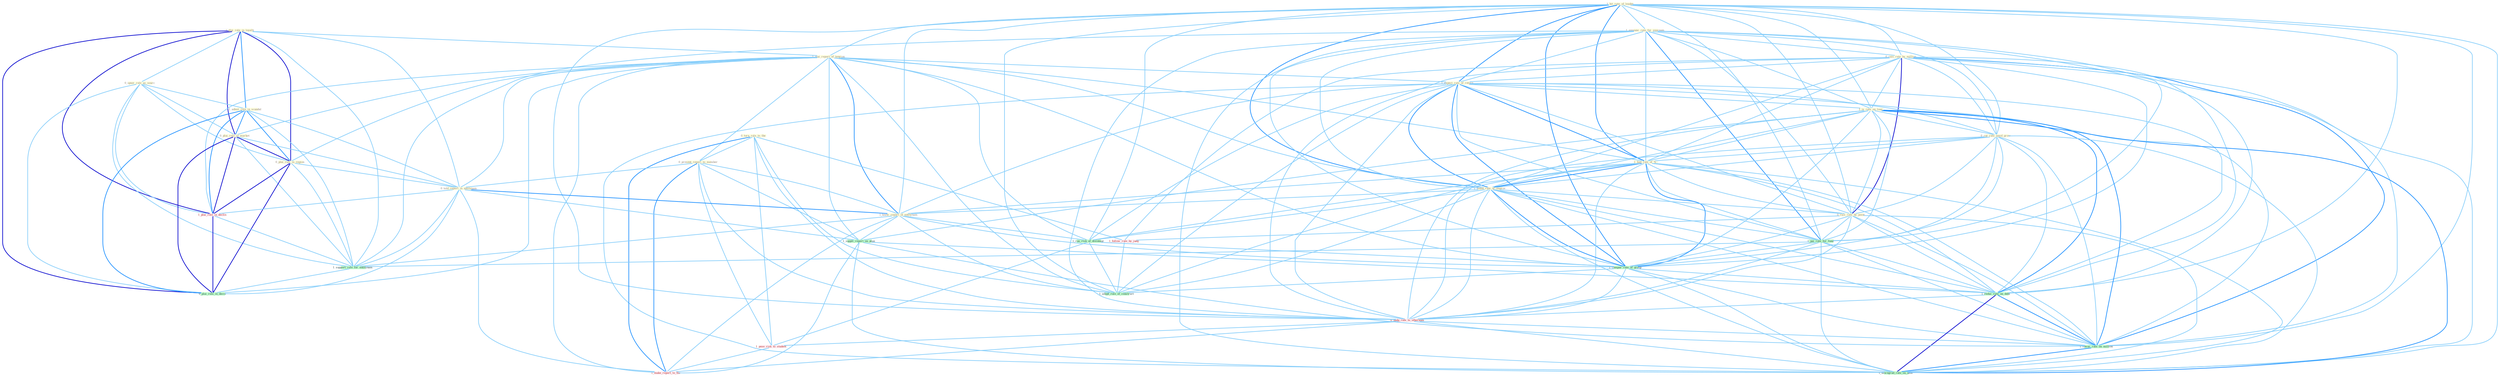 Graph G{ 
    node
    [shape=polygon,style=filled,width=.5,height=.06,color="#BDFCC9",fixedsize=true,fontsize=4,
    fontcolor="#2f4f4f"];
    {node
    [color="#ffffe0", fontcolor="#8b7d6b"] "1_plai_role_in_loyalti " "1_hit_rate_of_leader " "1_announc_rate_for_yearnum " "0_rais_rate_by_million " "0_ignor_role_as_sourc " "1_plai_report_of_tension " "1_expect_rate_of_return " "1_admit_role_in_scandal " "0_turn_rule_to_the " "1_is_rate_on_loan " "0_cut_rate_amid_grow " "0_plai_role_in_market " "0_plai_role_in_region " "0_present_report_to_member " "0_told_report_in_entitynam " "1_had_rate_of_% " "1_found_rate_of_improv " "0_rais_rate_by_point " "1_know_report_of_entitynam "}
{node [color="#fff0f5", fontcolor="#b22222"] "1_plai_role_in_declin " "1_follow_rule_by_judg " "0_nudg_rate_to_othernum " "1_pose_risk_to_student " "1_make_report_to_the "}
edge [color="#B0E2FF"];

	"1_plai_role_in_loyalti " -- "0_ignor_role_as_sourc " [w="1", color="#87cefa" ];
	"1_plai_role_in_loyalti " -- "1_plai_report_of_tension " [w="1", color="#87cefa" ];
	"1_plai_role_in_loyalti " -- "1_admit_role_in_scandal " [w="2", color="#1e90ff" , len=0.8];
	"1_plai_role_in_loyalti " -- "0_plai_role_in_market " [w="3", color="#0000cd" , len=0.6];
	"1_plai_role_in_loyalti " -- "0_plai_role_in_region " [w="3", color="#0000cd" , len=0.6];
	"1_plai_role_in_loyalti " -- "0_told_report_in_entitynam " [w="1", color="#87cefa" ];
	"1_plai_role_in_loyalti " -- "1_plai_role_in_declin " [w="3", color="#0000cd" , len=0.6];
	"1_plai_role_in_loyalti " -- "1_support_role_for_entitynam " [w="1", color="#87cefa" ];
	"1_plai_role_in_loyalti " -- "0_plai_role_in_decis " [w="3", color="#0000cd" , len=0.6];
	"1_hit_rate_of_leader " -- "1_announc_rate_for_yearnum " [w="1", color="#87cefa" ];
	"1_hit_rate_of_leader " -- "0_rais_rate_by_million " [w="1", color="#87cefa" ];
	"1_hit_rate_of_leader " -- "1_plai_report_of_tension " [w="1", color="#87cefa" ];
	"1_hit_rate_of_leader " -- "1_expect_rate_of_return " [w="2", color="#1e90ff" , len=0.8];
	"1_hit_rate_of_leader " -- "1_is_rate_on_loan " [w="1", color="#87cefa" ];
	"1_hit_rate_of_leader " -- "0_cut_rate_amid_grow " [w="1", color="#87cefa" ];
	"1_hit_rate_of_leader " -- "1_had_rate_of_% " [w="2", color="#1e90ff" , len=0.8];
	"1_hit_rate_of_leader " -- "1_found_rate_of_improv " [w="2", color="#1e90ff" , len=0.8];
	"1_hit_rate_of_leader " -- "0_rais_rate_by_point " [w="1", color="#87cefa" ];
	"1_hit_rate_of_leader " -- "1_know_report_of_entitynam " [w="1", color="#87cefa" ];
	"1_hit_rate_of_leader " -- "1_run_risk_of_disintegr " [w="1", color="#87cefa" ];
	"1_hit_rate_of_leader " -- "1_pai_rate_for_fund " [w="1", color="#87cefa" ];
	"1_hit_rate_of_leader " -- "1_compar_rate_of_group " [w="2", color="#1e90ff" , len=0.8];
	"1_hit_rate_of_leader " -- "1_reduc_rate_on_debt " [w="1", color="#87cefa" ];
	"1_hit_rate_of_leader " -- "0_nudg_rate_to_othernum " [w="1", color="#87cefa" ];
	"1_hit_rate_of_leader " -- "1_adopt_rule_of_construct " [w="1", color="#87cefa" ];
	"1_hit_rate_of_leader " -- "1_lower_rate_on_million " [w="1", color="#87cefa" ];
	"1_hit_rate_of_leader " -- "1_downgrad_rate_on_debt " [w="1", color="#87cefa" ];
	"1_announc_rate_for_yearnum " -- "0_rais_rate_by_million " [w="1", color="#87cefa" ];
	"1_announc_rate_for_yearnum " -- "1_expect_rate_of_return " [w="1", color="#87cefa" ];
	"1_announc_rate_for_yearnum " -- "1_is_rate_on_loan " [w="1", color="#87cefa" ];
	"1_announc_rate_for_yearnum " -- "0_cut_rate_amid_grow " [w="1", color="#87cefa" ];
	"1_announc_rate_for_yearnum " -- "1_had_rate_of_% " [w="1", color="#87cefa" ];
	"1_announc_rate_for_yearnum " -- "1_found_rate_of_improv " [w="1", color="#87cefa" ];
	"1_announc_rate_for_yearnum " -- "0_rais_rate_by_point " [w="1", color="#87cefa" ];
	"1_announc_rate_for_yearnum " -- "1_pai_rate_for_fund " [w="2", color="#1e90ff" , len=0.8];
	"1_announc_rate_for_yearnum " -- "1_compar_rate_of_group " [w="1", color="#87cefa" ];
	"1_announc_rate_for_yearnum " -- "1_reduc_rate_on_debt " [w="1", color="#87cefa" ];
	"1_announc_rate_for_yearnum " -- "0_nudg_rate_to_othernum " [w="1", color="#87cefa" ];
	"1_announc_rate_for_yearnum " -- "1_support_role_for_entitynam " [w="1", color="#87cefa" ];
	"1_announc_rate_for_yearnum " -- "1_lower_rate_on_million " [w="1", color="#87cefa" ];
	"1_announc_rate_for_yearnum " -- "1_downgrad_rate_on_debt " [w="1", color="#87cefa" ];
	"0_rais_rate_by_million " -- "1_expect_rate_of_return " [w="1", color="#87cefa" ];
	"0_rais_rate_by_million " -- "1_is_rate_on_loan " [w="1", color="#87cefa" ];
	"0_rais_rate_by_million " -- "0_cut_rate_amid_grow " [w="1", color="#87cefa" ];
	"0_rais_rate_by_million " -- "1_had_rate_of_% " [w="1", color="#87cefa" ];
	"0_rais_rate_by_million " -- "1_found_rate_of_improv " [w="1", color="#87cefa" ];
	"0_rais_rate_by_million " -- "0_rais_rate_by_point " [w="3", color="#0000cd" , len=0.6];
	"0_rais_rate_by_million " -- "1_pai_rate_for_fund " [w="1", color="#87cefa" ];
	"0_rais_rate_by_million " -- "1_follow_rule_by_judg " [w="1", color="#87cefa" ];
	"0_rais_rate_by_million " -- "1_compar_rate_of_group " [w="1", color="#87cefa" ];
	"0_rais_rate_by_million " -- "1_reduc_rate_on_debt " [w="1", color="#87cefa" ];
	"0_rais_rate_by_million " -- "0_nudg_rate_to_othernum " [w="1", color="#87cefa" ];
	"0_rais_rate_by_million " -- "1_lower_rate_on_million " [w="2", color="#1e90ff" , len=0.8];
	"0_rais_rate_by_million " -- "1_downgrad_rate_on_debt " [w="1", color="#87cefa" ];
	"0_ignor_role_as_sourc " -- "1_admit_role_in_scandal " [w="1", color="#87cefa" ];
	"0_ignor_role_as_sourc " -- "0_plai_role_in_market " [w="1", color="#87cefa" ];
	"0_ignor_role_as_sourc " -- "0_plai_role_in_region " [w="1", color="#87cefa" ];
	"0_ignor_role_as_sourc " -- "1_plai_role_in_declin " [w="1", color="#87cefa" ];
	"0_ignor_role_as_sourc " -- "1_support_role_for_entitynam " [w="1", color="#87cefa" ];
	"0_ignor_role_as_sourc " -- "0_plai_role_in_decis " [w="1", color="#87cefa" ];
	"1_plai_report_of_tension " -- "1_expect_rate_of_return " [w="1", color="#87cefa" ];
	"1_plai_report_of_tension " -- "0_plai_role_in_market " [w="1", color="#87cefa" ];
	"1_plai_report_of_tension " -- "0_plai_role_in_region " [w="1", color="#87cefa" ];
	"1_plai_report_of_tension " -- "0_present_report_to_member " [w="1", color="#87cefa" ];
	"1_plai_report_of_tension " -- "0_told_report_in_entitynam " [w="1", color="#87cefa" ];
	"1_plai_report_of_tension " -- "1_had_rate_of_% " [w="1", color="#87cefa" ];
	"1_plai_report_of_tension " -- "1_found_rate_of_improv " [w="1", color="#87cefa" ];
	"1_plai_report_of_tension " -- "1_know_report_of_entitynam " [w="2", color="#1e90ff" , len=0.8];
	"1_plai_report_of_tension " -- "1_run_risk_of_disintegr " [w="1", color="#87cefa" ];
	"1_plai_report_of_tension " -- "1_plai_role_in_declin " [w="1", color="#87cefa" ];
	"1_plai_report_of_tension " -- "1_suppli_report_on_plan " [w="1", color="#87cefa" ];
	"1_plai_report_of_tension " -- "1_compar_rate_of_group " [w="1", color="#87cefa" ];
	"1_plai_report_of_tension " -- "0_plai_role_in_decis " [w="1", color="#87cefa" ];
	"1_plai_report_of_tension " -- "1_adopt_rule_of_construct " [w="1", color="#87cefa" ];
	"1_plai_report_of_tension " -- "1_make_report_to_the " [w="1", color="#87cefa" ];
	"1_expect_rate_of_return " -- "1_is_rate_on_loan " [w="1", color="#87cefa" ];
	"1_expect_rate_of_return " -- "0_cut_rate_amid_grow " [w="1", color="#87cefa" ];
	"1_expect_rate_of_return " -- "1_had_rate_of_% " [w="2", color="#1e90ff" , len=0.8];
	"1_expect_rate_of_return " -- "1_found_rate_of_improv " [w="2", color="#1e90ff" , len=0.8];
	"1_expect_rate_of_return " -- "0_rais_rate_by_point " [w="1", color="#87cefa" ];
	"1_expect_rate_of_return " -- "1_know_report_of_entitynam " [w="1", color="#87cefa" ];
	"1_expect_rate_of_return " -- "1_run_risk_of_disintegr " [w="1", color="#87cefa" ];
	"1_expect_rate_of_return " -- "1_pai_rate_for_fund " [w="1", color="#87cefa" ];
	"1_expect_rate_of_return " -- "1_compar_rate_of_group " [w="2", color="#1e90ff" , len=0.8];
	"1_expect_rate_of_return " -- "1_reduc_rate_on_debt " [w="1", color="#87cefa" ];
	"1_expect_rate_of_return " -- "0_nudg_rate_to_othernum " [w="1", color="#87cefa" ];
	"1_expect_rate_of_return " -- "1_adopt_rule_of_construct " [w="1", color="#87cefa" ];
	"1_expect_rate_of_return " -- "1_lower_rate_on_million " [w="1", color="#87cefa" ];
	"1_expect_rate_of_return " -- "1_downgrad_rate_on_debt " [w="1", color="#87cefa" ];
	"1_admit_role_in_scandal " -- "0_plai_role_in_market " [w="2", color="#1e90ff" , len=0.8];
	"1_admit_role_in_scandal " -- "0_plai_role_in_region " [w="2", color="#1e90ff" , len=0.8];
	"1_admit_role_in_scandal " -- "0_told_report_in_entitynam " [w="1", color="#87cefa" ];
	"1_admit_role_in_scandal " -- "1_plai_role_in_declin " [w="2", color="#1e90ff" , len=0.8];
	"1_admit_role_in_scandal " -- "1_support_role_for_entitynam " [w="1", color="#87cefa" ];
	"1_admit_role_in_scandal " -- "0_plai_role_in_decis " [w="2", color="#1e90ff" , len=0.8];
	"0_turn_rule_to_the " -- "0_present_report_to_member " [w="1", color="#87cefa" ];
	"0_turn_rule_to_the " -- "1_follow_rule_by_judg " [w="1", color="#87cefa" ];
	"0_turn_rule_to_the " -- "0_nudg_rate_to_othernum " [w="1", color="#87cefa" ];
	"0_turn_rule_to_the " -- "1_pose_risk_to_student " [w="1", color="#87cefa" ];
	"0_turn_rule_to_the " -- "1_adopt_rule_of_construct " [w="1", color="#87cefa" ];
	"0_turn_rule_to_the " -- "1_make_report_to_the " [w="2", color="#1e90ff" , len=0.8];
	"1_is_rate_on_loan " -- "0_cut_rate_amid_grow " [w="1", color="#87cefa" ];
	"1_is_rate_on_loan " -- "1_had_rate_of_% " [w="1", color="#87cefa" ];
	"1_is_rate_on_loan " -- "1_found_rate_of_improv " [w="1", color="#87cefa" ];
	"1_is_rate_on_loan " -- "0_rais_rate_by_point " [w="1", color="#87cefa" ];
	"1_is_rate_on_loan " -- "1_suppli_report_on_plan " [w="1", color="#87cefa" ];
	"1_is_rate_on_loan " -- "1_pai_rate_for_fund " [w="1", color="#87cefa" ];
	"1_is_rate_on_loan " -- "1_compar_rate_of_group " [w="1", color="#87cefa" ];
	"1_is_rate_on_loan " -- "1_reduc_rate_on_debt " [w="2", color="#1e90ff" , len=0.8];
	"1_is_rate_on_loan " -- "0_nudg_rate_to_othernum " [w="1", color="#87cefa" ];
	"1_is_rate_on_loan " -- "1_lower_rate_on_million " [w="2", color="#1e90ff" , len=0.8];
	"1_is_rate_on_loan " -- "1_downgrad_rate_on_debt " [w="2", color="#1e90ff" , len=0.8];
	"0_cut_rate_amid_grow " -- "1_had_rate_of_% " [w="1", color="#87cefa" ];
	"0_cut_rate_amid_grow " -- "1_found_rate_of_improv " [w="1", color="#87cefa" ];
	"0_cut_rate_amid_grow " -- "0_rais_rate_by_point " [w="1", color="#87cefa" ];
	"0_cut_rate_amid_grow " -- "1_pai_rate_for_fund " [w="1", color="#87cefa" ];
	"0_cut_rate_amid_grow " -- "1_compar_rate_of_group " [w="1", color="#87cefa" ];
	"0_cut_rate_amid_grow " -- "1_reduc_rate_on_debt " [w="1", color="#87cefa" ];
	"0_cut_rate_amid_grow " -- "0_nudg_rate_to_othernum " [w="1", color="#87cefa" ];
	"0_cut_rate_amid_grow " -- "1_lower_rate_on_million " [w="1", color="#87cefa" ];
	"0_cut_rate_amid_grow " -- "1_downgrad_rate_on_debt " [w="1", color="#87cefa" ];
	"0_plai_role_in_market " -- "0_plai_role_in_region " [w="3", color="#0000cd" , len=0.6];
	"0_plai_role_in_market " -- "0_told_report_in_entitynam " [w="1", color="#87cefa" ];
	"0_plai_role_in_market " -- "1_plai_role_in_declin " [w="3", color="#0000cd" , len=0.6];
	"0_plai_role_in_market " -- "1_support_role_for_entitynam " [w="1", color="#87cefa" ];
	"0_plai_role_in_market " -- "0_plai_role_in_decis " [w="3", color="#0000cd" , len=0.6];
	"0_plai_role_in_region " -- "0_told_report_in_entitynam " [w="1", color="#87cefa" ];
	"0_plai_role_in_region " -- "1_plai_role_in_declin " [w="3", color="#0000cd" , len=0.6];
	"0_plai_role_in_region " -- "1_support_role_for_entitynam " [w="1", color="#87cefa" ];
	"0_plai_role_in_region " -- "0_plai_role_in_decis " [w="3", color="#0000cd" , len=0.6];
	"0_present_report_to_member " -- "0_told_report_in_entitynam " [w="1", color="#87cefa" ];
	"0_present_report_to_member " -- "1_know_report_of_entitynam " [w="1", color="#87cefa" ];
	"0_present_report_to_member " -- "1_suppli_report_on_plan " [w="1", color="#87cefa" ];
	"0_present_report_to_member " -- "0_nudg_rate_to_othernum " [w="1", color="#87cefa" ];
	"0_present_report_to_member " -- "1_pose_risk_to_student " [w="1", color="#87cefa" ];
	"0_present_report_to_member " -- "1_make_report_to_the " [w="2", color="#1e90ff" , len=0.8];
	"0_told_report_in_entitynam " -- "1_know_report_of_entitynam " [w="2", color="#1e90ff" , len=0.8];
	"0_told_report_in_entitynam " -- "1_plai_role_in_declin " [w="1", color="#87cefa" ];
	"0_told_report_in_entitynam " -- "1_suppli_report_on_plan " [w="1", color="#87cefa" ];
	"0_told_report_in_entitynam " -- "1_support_role_for_entitynam " [w="1", color="#87cefa" ];
	"0_told_report_in_entitynam " -- "0_plai_role_in_decis " [w="1", color="#87cefa" ];
	"0_told_report_in_entitynam " -- "1_make_report_to_the " [w="1", color="#87cefa" ];
	"1_had_rate_of_% " -- "1_found_rate_of_improv " [w="2", color="#1e90ff" , len=0.8];
	"1_had_rate_of_% " -- "0_rais_rate_by_point " [w="1", color="#87cefa" ];
	"1_had_rate_of_% " -- "1_know_report_of_entitynam " [w="1", color="#87cefa" ];
	"1_had_rate_of_% " -- "1_run_risk_of_disintegr " [w="1", color="#87cefa" ];
	"1_had_rate_of_% " -- "1_pai_rate_for_fund " [w="1", color="#87cefa" ];
	"1_had_rate_of_% " -- "1_compar_rate_of_group " [w="2", color="#1e90ff" , len=0.8];
	"1_had_rate_of_% " -- "1_reduc_rate_on_debt " [w="1", color="#87cefa" ];
	"1_had_rate_of_% " -- "0_nudg_rate_to_othernum " [w="1", color="#87cefa" ];
	"1_had_rate_of_% " -- "1_adopt_rule_of_construct " [w="1", color="#87cefa" ];
	"1_had_rate_of_% " -- "1_lower_rate_on_million " [w="1", color="#87cefa" ];
	"1_had_rate_of_% " -- "1_downgrad_rate_on_debt " [w="1", color="#87cefa" ];
	"1_found_rate_of_improv " -- "0_rais_rate_by_point " [w="1", color="#87cefa" ];
	"1_found_rate_of_improv " -- "1_know_report_of_entitynam " [w="1", color="#87cefa" ];
	"1_found_rate_of_improv " -- "1_run_risk_of_disintegr " [w="1", color="#87cefa" ];
	"1_found_rate_of_improv " -- "1_pai_rate_for_fund " [w="1", color="#87cefa" ];
	"1_found_rate_of_improv " -- "1_compar_rate_of_group " [w="2", color="#1e90ff" , len=0.8];
	"1_found_rate_of_improv " -- "1_reduc_rate_on_debt " [w="1", color="#87cefa" ];
	"1_found_rate_of_improv " -- "0_nudg_rate_to_othernum " [w="1", color="#87cefa" ];
	"1_found_rate_of_improv " -- "1_adopt_rule_of_construct " [w="1", color="#87cefa" ];
	"1_found_rate_of_improv " -- "1_lower_rate_on_million " [w="1", color="#87cefa" ];
	"1_found_rate_of_improv " -- "1_downgrad_rate_on_debt " [w="1", color="#87cefa" ];
	"0_rais_rate_by_point " -- "1_pai_rate_for_fund " [w="1", color="#87cefa" ];
	"0_rais_rate_by_point " -- "1_follow_rule_by_judg " [w="1", color="#87cefa" ];
	"0_rais_rate_by_point " -- "1_compar_rate_of_group " [w="1", color="#87cefa" ];
	"0_rais_rate_by_point " -- "1_reduc_rate_on_debt " [w="1", color="#87cefa" ];
	"0_rais_rate_by_point " -- "0_nudg_rate_to_othernum " [w="1", color="#87cefa" ];
	"0_rais_rate_by_point " -- "1_lower_rate_on_million " [w="1", color="#87cefa" ];
	"0_rais_rate_by_point " -- "1_downgrad_rate_on_debt " [w="1", color="#87cefa" ];
	"1_know_report_of_entitynam " -- "1_run_risk_of_disintegr " [w="1", color="#87cefa" ];
	"1_know_report_of_entitynam " -- "1_suppli_report_on_plan " [w="1", color="#87cefa" ];
	"1_know_report_of_entitynam " -- "1_compar_rate_of_group " [w="1", color="#87cefa" ];
	"1_know_report_of_entitynam " -- "1_support_role_for_entitynam " [w="1", color="#87cefa" ];
	"1_know_report_of_entitynam " -- "1_adopt_rule_of_construct " [w="1", color="#87cefa" ];
	"1_know_report_of_entitynam " -- "1_make_report_to_the " [w="1", color="#87cefa" ];
	"1_run_risk_of_disintegr " -- "1_compar_rate_of_group " [w="1", color="#87cefa" ];
	"1_run_risk_of_disintegr " -- "1_pose_risk_to_student " [w="1", color="#87cefa" ];
	"1_run_risk_of_disintegr " -- "1_adopt_rule_of_construct " [w="1", color="#87cefa" ];
	"1_plai_role_in_declin " -- "1_support_role_for_entitynam " [w="1", color="#87cefa" ];
	"1_plai_role_in_declin " -- "0_plai_role_in_decis " [w="3", color="#0000cd" , len=0.6];
	"1_suppli_report_on_plan " -- "1_reduc_rate_on_debt " [w="1", color="#87cefa" ];
	"1_suppli_report_on_plan " -- "1_lower_rate_on_million " [w="1", color="#87cefa" ];
	"1_suppli_report_on_plan " -- "1_downgrad_rate_on_debt " [w="1", color="#87cefa" ];
	"1_suppli_report_on_plan " -- "1_make_report_to_the " [w="1", color="#87cefa" ];
	"1_pai_rate_for_fund " -- "1_compar_rate_of_group " [w="1", color="#87cefa" ];
	"1_pai_rate_for_fund " -- "1_reduc_rate_on_debt " [w="1", color="#87cefa" ];
	"1_pai_rate_for_fund " -- "0_nudg_rate_to_othernum " [w="1", color="#87cefa" ];
	"1_pai_rate_for_fund " -- "1_support_role_for_entitynam " [w="1", color="#87cefa" ];
	"1_pai_rate_for_fund " -- "1_lower_rate_on_million " [w="1", color="#87cefa" ];
	"1_pai_rate_for_fund " -- "1_downgrad_rate_on_debt " [w="1", color="#87cefa" ];
	"1_follow_rule_by_judg " -- "1_adopt_rule_of_construct " [w="1", color="#87cefa" ];
	"1_compar_rate_of_group " -- "1_reduc_rate_on_debt " [w="1", color="#87cefa" ];
	"1_compar_rate_of_group " -- "0_nudg_rate_to_othernum " [w="1", color="#87cefa" ];
	"1_compar_rate_of_group " -- "1_adopt_rule_of_construct " [w="1", color="#87cefa" ];
	"1_compar_rate_of_group " -- "1_lower_rate_on_million " [w="1", color="#87cefa" ];
	"1_compar_rate_of_group " -- "1_downgrad_rate_on_debt " [w="1", color="#87cefa" ];
	"1_reduc_rate_on_debt " -- "0_nudg_rate_to_othernum " [w="1", color="#87cefa" ];
	"1_reduc_rate_on_debt " -- "1_lower_rate_on_million " [w="2", color="#1e90ff" , len=0.8];
	"1_reduc_rate_on_debt " -- "1_downgrad_rate_on_debt " [w="3", color="#0000cd" , len=0.6];
	"0_nudg_rate_to_othernum " -- "1_pose_risk_to_student " [w="1", color="#87cefa" ];
	"0_nudg_rate_to_othernum " -- "1_lower_rate_on_million " [w="1", color="#87cefa" ];
	"0_nudg_rate_to_othernum " -- "1_downgrad_rate_on_debt " [w="1", color="#87cefa" ];
	"0_nudg_rate_to_othernum " -- "1_make_report_to_the " [w="1", color="#87cefa" ];
	"1_support_role_for_entitynam " -- "0_plai_role_in_decis " [w="1", color="#87cefa" ];
	"1_pose_risk_to_student " -- "1_make_report_to_the " [w="1", color="#87cefa" ];
	"1_lower_rate_on_million " -- "1_downgrad_rate_on_debt " [w="2", color="#1e90ff" , len=0.8];
}